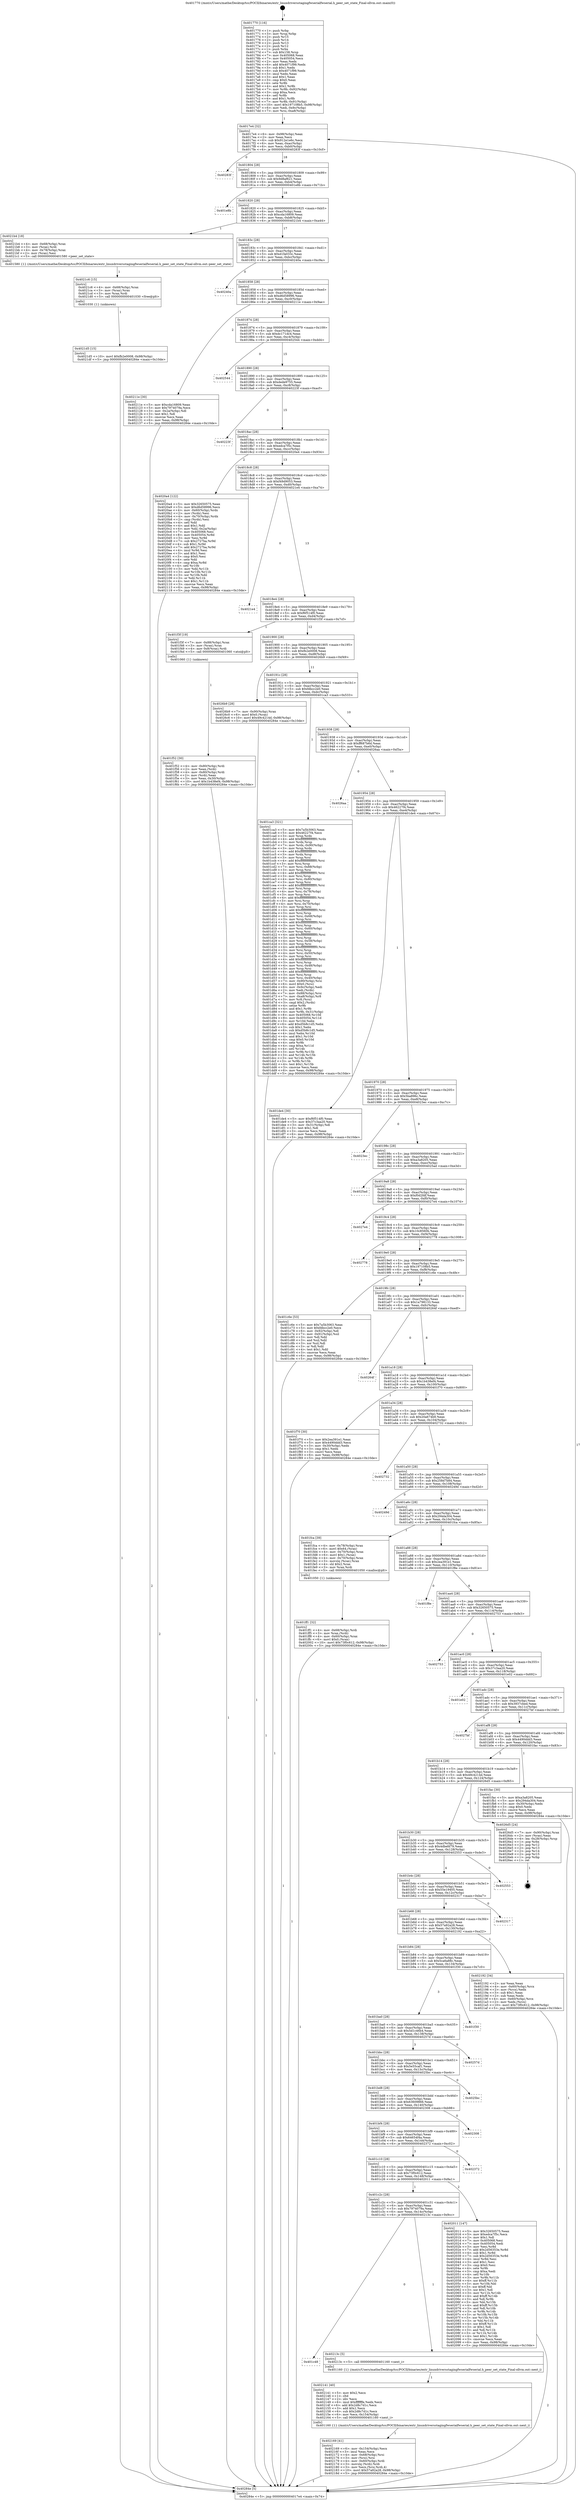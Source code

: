 digraph "0x401770" {
  label = "0x401770 (/mnt/c/Users/mathe/Desktop/tcc/POCII/binaries/extr_linuxdriversstagingfwserialfwserial.h_peer_set_state_Final-ollvm.out::main(0))"
  labelloc = "t"
  node[shape=record]

  Entry [label="",width=0.3,height=0.3,shape=circle,fillcolor=black,style=filled]
  "0x4017e4" [label="{
     0x4017e4 [32]\l
     | [instrs]\l
     &nbsp;&nbsp;0x4017e4 \<+6\>: mov -0x98(%rbp),%eax\l
     &nbsp;&nbsp;0x4017ea \<+2\>: mov %eax,%ecx\l
     &nbsp;&nbsp;0x4017ec \<+6\>: sub $0x912e1e6c,%ecx\l
     &nbsp;&nbsp;0x4017f2 \<+6\>: mov %eax,-0xac(%rbp)\l
     &nbsp;&nbsp;0x4017f8 \<+6\>: mov %ecx,-0xb0(%rbp)\l
     &nbsp;&nbsp;0x4017fe \<+6\>: je 000000000040283f \<main+0x10cf\>\l
  }"]
  "0x40283f" [label="{
     0x40283f\l
  }", style=dashed]
  "0x401804" [label="{
     0x401804 [28]\l
     | [instrs]\l
     &nbsp;&nbsp;0x401804 \<+5\>: jmp 0000000000401809 \<main+0x99\>\l
     &nbsp;&nbsp;0x401809 \<+6\>: mov -0xac(%rbp),%eax\l
     &nbsp;&nbsp;0x40180f \<+5\>: sub $0x9d8af621,%eax\l
     &nbsp;&nbsp;0x401814 \<+6\>: mov %eax,-0xb4(%rbp)\l
     &nbsp;&nbsp;0x40181a \<+6\>: je 0000000000401e8b \<main+0x71b\>\l
  }"]
  Exit [label="",width=0.3,height=0.3,shape=circle,fillcolor=black,style=filled,peripheries=2]
  "0x401e8b" [label="{
     0x401e8b\l
  }", style=dashed]
  "0x401820" [label="{
     0x401820 [28]\l
     | [instrs]\l
     &nbsp;&nbsp;0x401820 \<+5\>: jmp 0000000000401825 \<main+0xb5\>\l
     &nbsp;&nbsp;0x401825 \<+6\>: mov -0xac(%rbp),%eax\l
     &nbsp;&nbsp;0x40182b \<+5\>: sub $0xcda16809,%eax\l
     &nbsp;&nbsp;0x401830 \<+6\>: mov %eax,-0xb8(%rbp)\l
     &nbsp;&nbsp;0x401836 \<+6\>: je 00000000004021b4 \<main+0xa44\>\l
  }"]
  "0x4021d5" [label="{
     0x4021d5 [15]\l
     | [instrs]\l
     &nbsp;&nbsp;0x4021d5 \<+10\>: movl $0xfb2e0008,-0x98(%rbp)\l
     &nbsp;&nbsp;0x4021df \<+5\>: jmp 000000000040284e \<main+0x10de\>\l
  }"]
  "0x4021b4" [label="{
     0x4021b4 [18]\l
     | [instrs]\l
     &nbsp;&nbsp;0x4021b4 \<+4\>: mov -0x68(%rbp),%rax\l
     &nbsp;&nbsp;0x4021b8 \<+3\>: mov (%rax),%rdi\l
     &nbsp;&nbsp;0x4021bb \<+4\>: mov -0x78(%rbp),%rax\l
     &nbsp;&nbsp;0x4021bf \<+2\>: mov (%rax),%esi\l
     &nbsp;&nbsp;0x4021c1 \<+5\>: call 0000000000401580 \<peer_set_state\>\l
     | [calls]\l
     &nbsp;&nbsp;0x401580 \{1\} (/mnt/c/Users/mathe/Desktop/tcc/POCII/binaries/extr_linuxdriversstagingfwserialfwserial.h_peer_set_state_Final-ollvm.out::peer_set_state)\l
  }"]
  "0x40183c" [label="{
     0x40183c [28]\l
     | [instrs]\l
     &nbsp;&nbsp;0x40183c \<+5\>: jmp 0000000000401841 \<main+0xd1\>\l
     &nbsp;&nbsp;0x401841 \<+6\>: mov -0xac(%rbp),%eax\l
     &nbsp;&nbsp;0x401847 \<+5\>: sub $0xd1fa033c,%eax\l
     &nbsp;&nbsp;0x40184c \<+6\>: mov %eax,-0xbc(%rbp)\l
     &nbsp;&nbsp;0x401852 \<+6\>: je 000000000040240a \<main+0xc9a\>\l
  }"]
  "0x4021c6" [label="{
     0x4021c6 [15]\l
     | [instrs]\l
     &nbsp;&nbsp;0x4021c6 \<+4\>: mov -0x68(%rbp),%rax\l
     &nbsp;&nbsp;0x4021ca \<+3\>: mov (%rax),%rax\l
     &nbsp;&nbsp;0x4021cd \<+3\>: mov %rax,%rdi\l
     &nbsp;&nbsp;0x4021d0 \<+5\>: call 0000000000401030 \<free@plt\>\l
     | [calls]\l
     &nbsp;&nbsp;0x401030 \{1\} (unknown)\l
  }"]
  "0x40240a" [label="{
     0x40240a\l
  }", style=dashed]
  "0x401858" [label="{
     0x401858 [28]\l
     | [instrs]\l
     &nbsp;&nbsp;0x401858 \<+5\>: jmp 000000000040185d \<main+0xed\>\l
     &nbsp;&nbsp;0x40185d \<+6\>: mov -0xac(%rbp),%eax\l
     &nbsp;&nbsp;0x401863 \<+5\>: sub $0xd6d58996,%eax\l
     &nbsp;&nbsp;0x401868 \<+6\>: mov %eax,-0xc0(%rbp)\l
     &nbsp;&nbsp;0x40186e \<+6\>: je 000000000040211e \<main+0x9ae\>\l
  }"]
  "0x402169" [label="{
     0x402169 [41]\l
     | [instrs]\l
     &nbsp;&nbsp;0x402169 \<+6\>: mov -0x154(%rbp),%ecx\l
     &nbsp;&nbsp;0x40216f \<+3\>: imul %eax,%ecx\l
     &nbsp;&nbsp;0x402172 \<+4\>: mov -0x68(%rbp),%rsi\l
     &nbsp;&nbsp;0x402176 \<+3\>: mov (%rsi),%rsi\l
     &nbsp;&nbsp;0x402179 \<+4\>: mov -0x60(%rbp),%rdi\l
     &nbsp;&nbsp;0x40217d \<+3\>: movslq (%rdi),%rdi\l
     &nbsp;&nbsp;0x402180 \<+3\>: mov %ecx,(%rsi,%rdi,4)\l
     &nbsp;&nbsp;0x402183 \<+10\>: movl $0x57a92a28,-0x98(%rbp)\l
     &nbsp;&nbsp;0x40218d \<+5\>: jmp 000000000040284e \<main+0x10de\>\l
  }"]
  "0x40211e" [label="{
     0x40211e [30]\l
     | [instrs]\l
     &nbsp;&nbsp;0x40211e \<+5\>: mov $0xcda16809,%eax\l
     &nbsp;&nbsp;0x402123 \<+5\>: mov $0x7974079a,%ecx\l
     &nbsp;&nbsp;0x402128 \<+3\>: mov -0x2a(%rbp),%dl\l
     &nbsp;&nbsp;0x40212b \<+3\>: test $0x1,%dl\l
     &nbsp;&nbsp;0x40212e \<+3\>: cmovne %ecx,%eax\l
     &nbsp;&nbsp;0x402131 \<+6\>: mov %eax,-0x98(%rbp)\l
     &nbsp;&nbsp;0x402137 \<+5\>: jmp 000000000040284e \<main+0x10de\>\l
  }"]
  "0x401874" [label="{
     0x401874 [28]\l
     | [instrs]\l
     &nbsp;&nbsp;0x401874 \<+5\>: jmp 0000000000401879 \<main+0x109\>\l
     &nbsp;&nbsp;0x401879 \<+6\>: mov -0xac(%rbp),%eax\l
     &nbsp;&nbsp;0x40187f \<+5\>: sub $0xdc171dc4,%eax\l
     &nbsp;&nbsp;0x401884 \<+6\>: mov %eax,-0xc4(%rbp)\l
     &nbsp;&nbsp;0x40188a \<+6\>: je 0000000000402544 \<main+0xdd4\>\l
  }"]
  "0x402141" [label="{
     0x402141 [40]\l
     | [instrs]\l
     &nbsp;&nbsp;0x402141 \<+5\>: mov $0x2,%ecx\l
     &nbsp;&nbsp;0x402146 \<+1\>: cltd\l
     &nbsp;&nbsp;0x402147 \<+2\>: idiv %ecx\l
     &nbsp;&nbsp;0x402149 \<+6\>: imul $0xfffffffe,%edx,%ecx\l
     &nbsp;&nbsp;0x40214f \<+6\>: add $0x2d8c7d1c,%ecx\l
     &nbsp;&nbsp;0x402155 \<+3\>: add $0x1,%ecx\l
     &nbsp;&nbsp;0x402158 \<+6\>: sub $0x2d8c7d1c,%ecx\l
     &nbsp;&nbsp;0x40215e \<+6\>: mov %ecx,-0x154(%rbp)\l
     &nbsp;&nbsp;0x402164 \<+5\>: call 0000000000401160 \<next_i\>\l
     | [calls]\l
     &nbsp;&nbsp;0x401160 \{1\} (/mnt/c/Users/mathe/Desktop/tcc/POCII/binaries/extr_linuxdriversstagingfwserialfwserial.h_peer_set_state_Final-ollvm.out::next_i)\l
  }"]
  "0x402544" [label="{
     0x402544\l
  }", style=dashed]
  "0x401890" [label="{
     0x401890 [28]\l
     | [instrs]\l
     &nbsp;&nbsp;0x401890 \<+5\>: jmp 0000000000401895 \<main+0x125\>\l
     &nbsp;&nbsp;0x401895 \<+6\>: mov -0xac(%rbp),%eax\l
     &nbsp;&nbsp;0x40189b \<+5\>: sub $0xdede9755,%eax\l
     &nbsp;&nbsp;0x4018a0 \<+6\>: mov %eax,-0xc8(%rbp)\l
     &nbsp;&nbsp;0x4018a6 \<+6\>: je 000000000040223f \<main+0xacf\>\l
  }"]
  "0x401c48" [label="{
     0x401c48\l
  }", style=dashed]
  "0x40223f" [label="{
     0x40223f\l
  }", style=dashed]
  "0x4018ac" [label="{
     0x4018ac [28]\l
     | [instrs]\l
     &nbsp;&nbsp;0x4018ac \<+5\>: jmp 00000000004018b1 \<main+0x141\>\l
     &nbsp;&nbsp;0x4018b1 \<+6\>: mov -0xac(%rbp),%eax\l
     &nbsp;&nbsp;0x4018b7 \<+5\>: sub $0xedca7f5c,%eax\l
     &nbsp;&nbsp;0x4018bc \<+6\>: mov %eax,-0xcc(%rbp)\l
     &nbsp;&nbsp;0x4018c2 \<+6\>: je 00000000004020a4 \<main+0x934\>\l
  }"]
  "0x40213c" [label="{
     0x40213c [5]\l
     | [instrs]\l
     &nbsp;&nbsp;0x40213c \<+5\>: call 0000000000401160 \<next_i\>\l
     | [calls]\l
     &nbsp;&nbsp;0x401160 \{1\} (/mnt/c/Users/mathe/Desktop/tcc/POCII/binaries/extr_linuxdriversstagingfwserialfwserial.h_peer_set_state_Final-ollvm.out::next_i)\l
  }"]
  "0x4020a4" [label="{
     0x4020a4 [122]\l
     | [instrs]\l
     &nbsp;&nbsp;0x4020a4 \<+5\>: mov $0x32650575,%eax\l
     &nbsp;&nbsp;0x4020a9 \<+5\>: mov $0xd6d58996,%ecx\l
     &nbsp;&nbsp;0x4020ae \<+4\>: mov -0x60(%rbp),%rdx\l
     &nbsp;&nbsp;0x4020b2 \<+2\>: mov (%rdx),%esi\l
     &nbsp;&nbsp;0x4020b4 \<+4\>: mov -0x70(%rbp),%rdx\l
     &nbsp;&nbsp;0x4020b8 \<+2\>: cmp (%rdx),%esi\l
     &nbsp;&nbsp;0x4020ba \<+4\>: setl %dil\l
     &nbsp;&nbsp;0x4020be \<+4\>: and $0x1,%dil\l
     &nbsp;&nbsp;0x4020c2 \<+4\>: mov %dil,-0x2a(%rbp)\l
     &nbsp;&nbsp;0x4020c6 \<+7\>: mov 0x405068,%esi\l
     &nbsp;&nbsp;0x4020cd \<+8\>: mov 0x405054,%r8d\l
     &nbsp;&nbsp;0x4020d5 \<+3\>: mov %esi,%r9d\l
     &nbsp;&nbsp;0x4020d8 \<+7\>: sub $0x2727ba,%r9d\l
     &nbsp;&nbsp;0x4020df \<+4\>: sub $0x1,%r9d\l
     &nbsp;&nbsp;0x4020e3 \<+7\>: add $0x2727ba,%r9d\l
     &nbsp;&nbsp;0x4020ea \<+4\>: imul %r9d,%esi\l
     &nbsp;&nbsp;0x4020ee \<+3\>: and $0x1,%esi\l
     &nbsp;&nbsp;0x4020f1 \<+3\>: cmp $0x0,%esi\l
     &nbsp;&nbsp;0x4020f4 \<+4\>: sete %dil\l
     &nbsp;&nbsp;0x4020f8 \<+4\>: cmp $0xa,%r8d\l
     &nbsp;&nbsp;0x4020fc \<+4\>: setl %r10b\l
     &nbsp;&nbsp;0x402100 \<+3\>: mov %dil,%r11b\l
     &nbsp;&nbsp;0x402103 \<+3\>: and %r10b,%r11b\l
     &nbsp;&nbsp;0x402106 \<+3\>: xor %r10b,%dil\l
     &nbsp;&nbsp;0x402109 \<+3\>: or %dil,%r11b\l
     &nbsp;&nbsp;0x40210c \<+4\>: test $0x1,%r11b\l
     &nbsp;&nbsp;0x402110 \<+3\>: cmovne %ecx,%eax\l
     &nbsp;&nbsp;0x402113 \<+6\>: mov %eax,-0x98(%rbp)\l
     &nbsp;&nbsp;0x402119 \<+5\>: jmp 000000000040284e \<main+0x10de\>\l
  }"]
  "0x4018c8" [label="{
     0x4018c8 [28]\l
     | [instrs]\l
     &nbsp;&nbsp;0x4018c8 \<+5\>: jmp 00000000004018cd \<main+0x15d\>\l
     &nbsp;&nbsp;0x4018cd \<+6\>: mov -0xac(%rbp),%eax\l
     &nbsp;&nbsp;0x4018d3 \<+5\>: sub $0xf49d9053,%eax\l
     &nbsp;&nbsp;0x4018d8 \<+6\>: mov %eax,-0xd0(%rbp)\l
     &nbsp;&nbsp;0x4018de \<+6\>: je 00000000004021e4 \<main+0xa74\>\l
  }"]
  "0x401c2c" [label="{
     0x401c2c [28]\l
     | [instrs]\l
     &nbsp;&nbsp;0x401c2c \<+5\>: jmp 0000000000401c31 \<main+0x4c1\>\l
     &nbsp;&nbsp;0x401c31 \<+6\>: mov -0xac(%rbp),%eax\l
     &nbsp;&nbsp;0x401c37 \<+5\>: sub $0x7974079a,%eax\l
     &nbsp;&nbsp;0x401c3c \<+6\>: mov %eax,-0x14c(%rbp)\l
     &nbsp;&nbsp;0x401c42 \<+6\>: je 000000000040213c \<main+0x9cc\>\l
  }"]
  "0x4021e4" [label="{
     0x4021e4\l
  }", style=dashed]
  "0x4018e4" [label="{
     0x4018e4 [28]\l
     | [instrs]\l
     &nbsp;&nbsp;0x4018e4 \<+5\>: jmp 00000000004018e9 \<main+0x179\>\l
     &nbsp;&nbsp;0x4018e9 \<+6\>: mov -0xac(%rbp),%eax\l
     &nbsp;&nbsp;0x4018ef \<+5\>: sub $0xf6f514f0,%eax\l
     &nbsp;&nbsp;0x4018f4 \<+6\>: mov %eax,-0xd4(%rbp)\l
     &nbsp;&nbsp;0x4018fa \<+6\>: je 0000000000401f3f \<main+0x7cf\>\l
  }"]
  "0x402011" [label="{
     0x402011 [147]\l
     | [instrs]\l
     &nbsp;&nbsp;0x402011 \<+5\>: mov $0x32650575,%eax\l
     &nbsp;&nbsp;0x402016 \<+5\>: mov $0xedca7f5c,%ecx\l
     &nbsp;&nbsp;0x40201b \<+2\>: mov $0x1,%dl\l
     &nbsp;&nbsp;0x40201d \<+7\>: mov 0x405068,%esi\l
     &nbsp;&nbsp;0x402024 \<+7\>: mov 0x405054,%edi\l
     &nbsp;&nbsp;0x40202b \<+3\>: mov %esi,%r8d\l
     &nbsp;&nbsp;0x40202e \<+7\>: add $0x2d56353e,%r8d\l
     &nbsp;&nbsp;0x402035 \<+4\>: sub $0x1,%r8d\l
     &nbsp;&nbsp;0x402039 \<+7\>: sub $0x2d56353e,%r8d\l
     &nbsp;&nbsp;0x402040 \<+4\>: imul %r8d,%esi\l
     &nbsp;&nbsp;0x402044 \<+3\>: and $0x1,%esi\l
     &nbsp;&nbsp;0x402047 \<+3\>: cmp $0x0,%esi\l
     &nbsp;&nbsp;0x40204a \<+4\>: sete %r9b\l
     &nbsp;&nbsp;0x40204e \<+3\>: cmp $0xa,%edi\l
     &nbsp;&nbsp;0x402051 \<+4\>: setl %r10b\l
     &nbsp;&nbsp;0x402055 \<+3\>: mov %r9b,%r11b\l
     &nbsp;&nbsp;0x402058 \<+4\>: xor $0xff,%r11b\l
     &nbsp;&nbsp;0x40205c \<+3\>: mov %r10b,%bl\l
     &nbsp;&nbsp;0x40205f \<+3\>: xor $0xff,%bl\l
     &nbsp;&nbsp;0x402062 \<+3\>: xor $0x1,%dl\l
     &nbsp;&nbsp;0x402065 \<+3\>: mov %r11b,%r14b\l
     &nbsp;&nbsp;0x402068 \<+4\>: and $0xff,%r14b\l
     &nbsp;&nbsp;0x40206c \<+3\>: and %dl,%r9b\l
     &nbsp;&nbsp;0x40206f \<+3\>: mov %bl,%r15b\l
     &nbsp;&nbsp;0x402072 \<+4\>: and $0xff,%r15b\l
     &nbsp;&nbsp;0x402076 \<+3\>: and %dl,%r10b\l
     &nbsp;&nbsp;0x402079 \<+3\>: or %r9b,%r14b\l
     &nbsp;&nbsp;0x40207c \<+3\>: or %r10b,%r15b\l
     &nbsp;&nbsp;0x40207f \<+3\>: xor %r15b,%r14b\l
     &nbsp;&nbsp;0x402082 \<+3\>: or %bl,%r11b\l
     &nbsp;&nbsp;0x402085 \<+4\>: xor $0xff,%r11b\l
     &nbsp;&nbsp;0x402089 \<+3\>: or $0x1,%dl\l
     &nbsp;&nbsp;0x40208c \<+3\>: and %dl,%r11b\l
     &nbsp;&nbsp;0x40208f \<+3\>: or %r11b,%r14b\l
     &nbsp;&nbsp;0x402092 \<+4\>: test $0x1,%r14b\l
     &nbsp;&nbsp;0x402096 \<+3\>: cmovne %ecx,%eax\l
     &nbsp;&nbsp;0x402099 \<+6\>: mov %eax,-0x98(%rbp)\l
     &nbsp;&nbsp;0x40209f \<+5\>: jmp 000000000040284e \<main+0x10de\>\l
  }"]
  "0x401f3f" [label="{
     0x401f3f [19]\l
     | [instrs]\l
     &nbsp;&nbsp;0x401f3f \<+7\>: mov -0x88(%rbp),%rax\l
     &nbsp;&nbsp;0x401f46 \<+3\>: mov (%rax),%rax\l
     &nbsp;&nbsp;0x401f49 \<+4\>: mov 0x8(%rax),%rdi\l
     &nbsp;&nbsp;0x401f4d \<+5\>: call 0000000000401060 \<atoi@plt\>\l
     | [calls]\l
     &nbsp;&nbsp;0x401060 \{1\} (unknown)\l
  }"]
  "0x401900" [label="{
     0x401900 [28]\l
     | [instrs]\l
     &nbsp;&nbsp;0x401900 \<+5\>: jmp 0000000000401905 \<main+0x195\>\l
     &nbsp;&nbsp;0x401905 \<+6\>: mov -0xac(%rbp),%eax\l
     &nbsp;&nbsp;0x40190b \<+5\>: sub $0xfb2e0008,%eax\l
     &nbsp;&nbsp;0x401910 \<+6\>: mov %eax,-0xd8(%rbp)\l
     &nbsp;&nbsp;0x401916 \<+6\>: je 00000000004026b9 \<main+0xf49\>\l
  }"]
  "0x401c10" [label="{
     0x401c10 [28]\l
     | [instrs]\l
     &nbsp;&nbsp;0x401c10 \<+5\>: jmp 0000000000401c15 \<main+0x4a5\>\l
     &nbsp;&nbsp;0x401c15 \<+6\>: mov -0xac(%rbp),%eax\l
     &nbsp;&nbsp;0x401c1b \<+5\>: sub $0x73f0c612,%eax\l
     &nbsp;&nbsp;0x401c20 \<+6\>: mov %eax,-0x148(%rbp)\l
     &nbsp;&nbsp;0x401c26 \<+6\>: je 0000000000402011 \<main+0x8a1\>\l
  }"]
  "0x4026b9" [label="{
     0x4026b9 [28]\l
     | [instrs]\l
     &nbsp;&nbsp;0x4026b9 \<+7\>: mov -0x90(%rbp),%rax\l
     &nbsp;&nbsp;0x4026c0 \<+6\>: movl $0x0,(%rax)\l
     &nbsp;&nbsp;0x4026c6 \<+10\>: movl $0x49c4214d,-0x98(%rbp)\l
     &nbsp;&nbsp;0x4026d0 \<+5\>: jmp 000000000040284e \<main+0x10de\>\l
  }"]
  "0x40191c" [label="{
     0x40191c [28]\l
     | [instrs]\l
     &nbsp;&nbsp;0x40191c \<+5\>: jmp 0000000000401921 \<main+0x1b1\>\l
     &nbsp;&nbsp;0x401921 \<+6\>: mov -0xac(%rbp),%eax\l
     &nbsp;&nbsp;0x401927 \<+5\>: sub $0xfdbcc2e0,%eax\l
     &nbsp;&nbsp;0x40192c \<+6\>: mov %eax,-0xdc(%rbp)\l
     &nbsp;&nbsp;0x401932 \<+6\>: je 0000000000401ca3 \<main+0x533\>\l
  }"]
  "0x402372" [label="{
     0x402372\l
  }", style=dashed]
  "0x401ca3" [label="{
     0x401ca3 [321]\l
     | [instrs]\l
     &nbsp;&nbsp;0x401ca3 \<+5\>: mov $0x7a5b3063,%eax\l
     &nbsp;&nbsp;0x401ca8 \<+5\>: mov $0x46227f4,%ecx\l
     &nbsp;&nbsp;0x401cad \<+3\>: mov %rsp,%rdx\l
     &nbsp;&nbsp;0x401cb0 \<+4\>: add $0xfffffffffffffff0,%rdx\l
     &nbsp;&nbsp;0x401cb4 \<+3\>: mov %rdx,%rsp\l
     &nbsp;&nbsp;0x401cb7 \<+7\>: mov %rdx,-0x90(%rbp)\l
     &nbsp;&nbsp;0x401cbe \<+3\>: mov %rsp,%rdx\l
     &nbsp;&nbsp;0x401cc1 \<+4\>: add $0xfffffffffffffff0,%rdx\l
     &nbsp;&nbsp;0x401cc5 \<+3\>: mov %rdx,%rsp\l
     &nbsp;&nbsp;0x401cc8 \<+3\>: mov %rsp,%rsi\l
     &nbsp;&nbsp;0x401ccb \<+4\>: add $0xfffffffffffffff0,%rsi\l
     &nbsp;&nbsp;0x401ccf \<+3\>: mov %rsi,%rsp\l
     &nbsp;&nbsp;0x401cd2 \<+7\>: mov %rsi,-0x88(%rbp)\l
     &nbsp;&nbsp;0x401cd9 \<+3\>: mov %rsp,%rsi\l
     &nbsp;&nbsp;0x401cdc \<+4\>: add $0xfffffffffffffff0,%rsi\l
     &nbsp;&nbsp;0x401ce0 \<+3\>: mov %rsi,%rsp\l
     &nbsp;&nbsp;0x401ce3 \<+4\>: mov %rsi,-0x80(%rbp)\l
     &nbsp;&nbsp;0x401ce7 \<+3\>: mov %rsp,%rsi\l
     &nbsp;&nbsp;0x401cea \<+4\>: add $0xfffffffffffffff0,%rsi\l
     &nbsp;&nbsp;0x401cee \<+3\>: mov %rsi,%rsp\l
     &nbsp;&nbsp;0x401cf1 \<+4\>: mov %rsi,-0x78(%rbp)\l
     &nbsp;&nbsp;0x401cf5 \<+3\>: mov %rsp,%rsi\l
     &nbsp;&nbsp;0x401cf8 \<+4\>: add $0xfffffffffffffff0,%rsi\l
     &nbsp;&nbsp;0x401cfc \<+3\>: mov %rsi,%rsp\l
     &nbsp;&nbsp;0x401cff \<+4\>: mov %rsi,-0x70(%rbp)\l
     &nbsp;&nbsp;0x401d03 \<+3\>: mov %rsp,%rsi\l
     &nbsp;&nbsp;0x401d06 \<+4\>: add $0xfffffffffffffff0,%rsi\l
     &nbsp;&nbsp;0x401d0a \<+3\>: mov %rsi,%rsp\l
     &nbsp;&nbsp;0x401d0d \<+4\>: mov %rsi,-0x68(%rbp)\l
     &nbsp;&nbsp;0x401d11 \<+3\>: mov %rsp,%rsi\l
     &nbsp;&nbsp;0x401d14 \<+4\>: add $0xfffffffffffffff0,%rsi\l
     &nbsp;&nbsp;0x401d18 \<+3\>: mov %rsi,%rsp\l
     &nbsp;&nbsp;0x401d1b \<+4\>: mov %rsi,-0x60(%rbp)\l
     &nbsp;&nbsp;0x401d1f \<+3\>: mov %rsp,%rsi\l
     &nbsp;&nbsp;0x401d22 \<+4\>: add $0xfffffffffffffff0,%rsi\l
     &nbsp;&nbsp;0x401d26 \<+3\>: mov %rsi,%rsp\l
     &nbsp;&nbsp;0x401d29 \<+4\>: mov %rsi,-0x58(%rbp)\l
     &nbsp;&nbsp;0x401d2d \<+3\>: mov %rsp,%rsi\l
     &nbsp;&nbsp;0x401d30 \<+4\>: add $0xfffffffffffffff0,%rsi\l
     &nbsp;&nbsp;0x401d34 \<+3\>: mov %rsi,%rsp\l
     &nbsp;&nbsp;0x401d37 \<+4\>: mov %rsi,-0x50(%rbp)\l
     &nbsp;&nbsp;0x401d3b \<+3\>: mov %rsp,%rsi\l
     &nbsp;&nbsp;0x401d3e \<+4\>: add $0xfffffffffffffff0,%rsi\l
     &nbsp;&nbsp;0x401d42 \<+3\>: mov %rsi,%rsp\l
     &nbsp;&nbsp;0x401d45 \<+4\>: mov %rsi,-0x48(%rbp)\l
     &nbsp;&nbsp;0x401d49 \<+3\>: mov %rsp,%rsi\l
     &nbsp;&nbsp;0x401d4c \<+4\>: add $0xfffffffffffffff0,%rsi\l
     &nbsp;&nbsp;0x401d50 \<+3\>: mov %rsi,%rsp\l
     &nbsp;&nbsp;0x401d53 \<+4\>: mov %rsi,-0x40(%rbp)\l
     &nbsp;&nbsp;0x401d57 \<+7\>: mov -0x90(%rbp),%rsi\l
     &nbsp;&nbsp;0x401d5e \<+6\>: movl $0x0,(%rsi)\l
     &nbsp;&nbsp;0x401d64 \<+6\>: mov -0x9c(%rbp),%edi\l
     &nbsp;&nbsp;0x401d6a \<+2\>: mov %edi,(%rdx)\l
     &nbsp;&nbsp;0x401d6c \<+7\>: mov -0x88(%rbp),%rsi\l
     &nbsp;&nbsp;0x401d73 \<+7\>: mov -0xa8(%rbp),%r8\l
     &nbsp;&nbsp;0x401d7a \<+3\>: mov %r8,(%rsi)\l
     &nbsp;&nbsp;0x401d7d \<+3\>: cmpl $0x2,(%rdx)\l
     &nbsp;&nbsp;0x401d80 \<+4\>: setne %r9b\l
     &nbsp;&nbsp;0x401d84 \<+4\>: and $0x1,%r9b\l
     &nbsp;&nbsp;0x401d88 \<+4\>: mov %r9b,-0x31(%rbp)\l
     &nbsp;&nbsp;0x401d8c \<+8\>: mov 0x405068,%r10d\l
     &nbsp;&nbsp;0x401d94 \<+8\>: mov 0x405054,%r11d\l
     &nbsp;&nbsp;0x401d9c \<+3\>: mov %r10d,%ebx\l
     &nbsp;&nbsp;0x401d9f \<+6\>: add $0xd5b8c1d5,%ebx\l
     &nbsp;&nbsp;0x401da5 \<+3\>: sub $0x1,%ebx\l
     &nbsp;&nbsp;0x401da8 \<+6\>: sub $0xd5b8c1d5,%ebx\l
     &nbsp;&nbsp;0x401dae \<+4\>: imul %ebx,%r10d\l
     &nbsp;&nbsp;0x401db2 \<+4\>: and $0x1,%r10d\l
     &nbsp;&nbsp;0x401db6 \<+4\>: cmp $0x0,%r10d\l
     &nbsp;&nbsp;0x401dba \<+4\>: sete %r9b\l
     &nbsp;&nbsp;0x401dbe \<+4\>: cmp $0xa,%r11d\l
     &nbsp;&nbsp;0x401dc2 \<+4\>: setl %r14b\l
     &nbsp;&nbsp;0x401dc6 \<+3\>: mov %r9b,%r15b\l
     &nbsp;&nbsp;0x401dc9 \<+3\>: and %r14b,%r15b\l
     &nbsp;&nbsp;0x401dcc \<+3\>: xor %r14b,%r9b\l
     &nbsp;&nbsp;0x401dcf \<+3\>: or %r9b,%r15b\l
     &nbsp;&nbsp;0x401dd2 \<+4\>: test $0x1,%r15b\l
     &nbsp;&nbsp;0x401dd6 \<+3\>: cmovne %ecx,%eax\l
     &nbsp;&nbsp;0x401dd9 \<+6\>: mov %eax,-0x98(%rbp)\l
     &nbsp;&nbsp;0x401ddf \<+5\>: jmp 000000000040284e \<main+0x10de\>\l
  }"]
  "0x401938" [label="{
     0x401938 [28]\l
     | [instrs]\l
     &nbsp;&nbsp;0x401938 \<+5\>: jmp 000000000040193d \<main+0x1cd\>\l
     &nbsp;&nbsp;0x40193d \<+6\>: mov -0xac(%rbp),%eax\l
     &nbsp;&nbsp;0x401943 \<+5\>: sub $0xff687b6d,%eax\l
     &nbsp;&nbsp;0x401948 \<+6\>: mov %eax,-0xe0(%rbp)\l
     &nbsp;&nbsp;0x40194e \<+6\>: je 00000000004026aa \<main+0xf3a\>\l
  }"]
  "0x401bf4" [label="{
     0x401bf4 [28]\l
     | [instrs]\l
     &nbsp;&nbsp;0x401bf4 \<+5\>: jmp 0000000000401bf9 \<main+0x489\>\l
     &nbsp;&nbsp;0x401bf9 \<+6\>: mov -0xac(%rbp),%eax\l
     &nbsp;&nbsp;0x401bff \<+5\>: sub $0x64654f4a,%eax\l
     &nbsp;&nbsp;0x401c04 \<+6\>: mov %eax,-0x144(%rbp)\l
     &nbsp;&nbsp;0x401c0a \<+6\>: je 0000000000402372 \<main+0xc02\>\l
  }"]
  "0x4026aa" [label="{
     0x4026aa\l
  }", style=dashed]
  "0x401954" [label="{
     0x401954 [28]\l
     | [instrs]\l
     &nbsp;&nbsp;0x401954 \<+5\>: jmp 0000000000401959 \<main+0x1e9\>\l
     &nbsp;&nbsp;0x401959 \<+6\>: mov -0xac(%rbp),%eax\l
     &nbsp;&nbsp;0x40195f \<+5\>: sub $0x46227f4,%eax\l
     &nbsp;&nbsp;0x401964 \<+6\>: mov %eax,-0xe4(%rbp)\l
     &nbsp;&nbsp;0x40196a \<+6\>: je 0000000000401de4 \<main+0x674\>\l
  }"]
  "0x402308" [label="{
     0x402308\l
  }", style=dashed]
  "0x401de4" [label="{
     0x401de4 [30]\l
     | [instrs]\l
     &nbsp;&nbsp;0x401de4 \<+5\>: mov $0xf6f514f0,%eax\l
     &nbsp;&nbsp;0x401de9 \<+5\>: mov $0x37c3aa20,%ecx\l
     &nbsp;&nbsp;0x401dee \<+3\>: mov -0x31(%rbp),%dl\l
     &nbsp;&nbsp;0x401df1 \<+3\>: test $0x1,%dl\l
     &nbsp;&nbsp;0x401df4 \<+3\>: cmovne %ecx,%eax\l
     &nbsp;&nbsp;0x401df7 \<+6\>: mov %eax,-0x98(%rbp)\l
     &nbsp;&nbsp;0x401dfd \<+5\>: jmp 000000000040284e \<main+0x10de\>\l
  }"]
  "0x401970" [label="{
     0x401970 [28]\l
     | [instrs]\l
     &nbsp;&nbsp;0x401970 \<+5\>: jmp 0000000000401975 \<main+0x205\>\l
     &nbsp;&nbsp;0x401975 \<+6\>: mov -0xac(%rbp),%eax\l
     &nbsp;&nbsp;0x40197b \<+5\>: sub $0x5ba896c,%eax\l
     &nbsp;&nbsp;0x401980 \<+6\>: mov %eax,-0xe8(%rbp)\l
     &nbsp;&nbsp;0x401986 \<+6\>: je 00000000004023ec \<main+0xc7c\>\l
  }"]
  "0x401bd8" [label="{
     0x401bd8 [28]\l
     | [instrs]\l
     &nbsp;&nbsp;0x401bd8 \<+5\>: jmp 0000000000401bdd \<main+0x46d\>\l
     &nbsp;&nbsp;0x401bdd \<+6\>: mov -0xac(%rbp),%eax\l
     &nbsp;&nbsp;0x401be3 \<+5\>: sub $0x63609866,%eax\l
     &nbsp;&nbsp;0x401be8 \<+6\>: mov %eax,-0x140(%rbp)\l
     &nbsp;&nbsp;0x401bee \<+6\>: je 0000000000402308 \<main+0xb98\>\l
  }"]
  "0x4023ec" [label="{
     0x4023ec\l
  }", style=dashed]
  "0x40198c" [label="{
     0x40198c [28]\l
     | [instrs]\l
     &nbsp;&nbsp;0x40198c \<+5\>: jmp 0000000000401991 \<main+0x221\>\l
     &nbsp;&nbsp;0x401991 \<+6\>: mov -0xac(%rbp),%eax\l
     &nbsp;&nbsp;0x401997 \<+5\>: sub $0xa3a8205,%eax\l
     &nbsp;&nbsp;0x40199c \<+6\>: mov %eax,-0xec(%rbp)\l
     &nbsp;&nbsp;0x4019a2 \<+6\>: je 00000000004025ad \<main+0xe3d\>\l
  }"]
  "0x4025bc" [label="{
     0x4025bc\l
  }", style=dashed]
  "0x4025ad" [label="{
     0x4025ad\l
  }", style=dashed]
  "0x4019a8" [label="{
     0x4019a8 [28]\l
     | [instrs]\l
     &nbsp;&nbsp;0x4019a8 \<+5\>: jmp 00000000004019ad \<main+0x23d\>\l
     &nbsp;&nbsp;0x4019ad \<+6\>: mov -0xac(%rbp),%eax\l
     &nbsp;&nbsp;0x4019b3 \<+5\>: sub $0xf0d2fdf,%eax\l
     &nbsp;&nbsp;0x4019b8 \<+6\>: mov %eax,-0xf0(%rbp)\l
     &nbsp;&nbsp;0x4019be \<+6\>: je 00000000004027e4 \<main+0x1074\>\l
  }"]
  "0x401bbc" [label="{
     0x401bbc [28]\l
     | [instrs]\l
     &nbsp;&nbsp;0x401bbc \<+5\>: jmp 0000000000401bc1 \<main+0x451\>\l
     &nbsp;&nbsp;0x401bc1 \<+6\>: mov -0xac(%rbp),%eax\l
     &nbsp;&nbsp;0x401bc7 \<+5\>: sub $0x5e55caf1,%eax\l
     &nbsp;&nbsp;0x401bcc \<+6\>: mov %eax,-0x13c(%rbp)\l
     &nbsp;&nbsp;0x401bd2 \<+6\>: je 00000000004025bc \<main+0xe4c\>\l
  }"]
  "0x4027e4" [label="{
     0x4027e4\l
  }", style=dashed]
  "0x4019c4" [label="{
     0x4019c4 [28]\l
     | [instrs]\l
     &nbsp;&nbsp;0x4019c4 \<+5\>: jmp 00000000004019c9 \<main+0x259\>\l
     &nbsp;&nbsp;0x4019c9 \<+6\>: mov -0xac(%rbp),%eax\l
     &nbsp;&nbsp;0x4019cf \<+5\>: sub $0x10c8560b,%eax\l
     &nbsp;&nbsp;0x4019d4 \<+6\>: mov %eax,-0xf4(%rbp)\l
     &nbsp;&nbsp;0x4019da \<+6\>: je 0000000000402778 \<main+0x1008\>\l
  }"]
  "0x40257d" [label="{
     0x40257d\l
  }", style=dashed]
  "0x402778" [label="{
     0x402778\l
  }", style=dashed]
  "0x4019e0" [label="{
     0x4019e0 [28]\l
     | [instrs]\l
     &nbsp;&nbsp;0x4019e0 \<+5\>: jmp 00000000004019e5 \<main+0x275\>\l
     &nbsp;&nbsp;0x4019e5 \<+6\>: mov -0xac(%rbp),%eax\l
     &nbsp;&nbsp;0x4019eb \<+5\>: sub $0x197108b5,%eax\l
     &nbsp;&nbsp;0x4019f0 \<+6\>: mov %eax,-0xf8(%rbp)\l
     &nbsp;&nbsp;0x4019f6 \<+6\>: je 0000000000401c6e \<main+0x4fe\>\l
  }"]
  "0x401ba0" [label="{
     0x401ba0 [28]\l
     | [instrs]\l
     &nbsp;&nbsp;0x401ba0 \<+5\>: jmp 0000000000401ba5 \<main+0x435\>\l
     &nbsp;&nbsp;0x401ba5 \<+6\>: mov -0xac(%rbp),%eax\l
     &nbsp;&nbsp;0x401bab \<+5\>: sub $0x5d1c46b4,%eax\l
     &nbsp;&nbsp;0x401bb0 \<+6\>: mov %eax,-0x138(%rbp)\l
     &nbsp;&nbsp;0x401bb6 \<+6\>: je 000000000040257d \<main+0xe0d\>\l
  }"]
  "0x401c6e" [label="{
     0x401c6e [53]\l
     | [instrs]\l
     &nbsp;&nbsp;0x401c6e \<+5\>: mov $0x7a5b3063,%eax\l
     &nbsp;&nbsp;0x401c73 \<+5\>: mov $0xfdbcc2e0,%ecx\l
     &nbsp;&nbsp;0x401c78 \<+6\>: mov -0x92(%rbp),%dl\l
     &nbsp;&nbsp;0x401c7e \<+7\>: mov -0x91(%rbp),%sil\l
     &nbsp;&nbsp;0x401c85 \<+3\>: mov %dl,%dil\l
     &nbsp;&nbsp;0x401c88 \<+3\>: and %sil,%dil\l
     &nbsp;&nbsp;0x401c8b \<+3\>: xor %sil,%dl\l
     &nbsp;&nbsp;0x401c8e \<+3\>: or %dl,%dil\l
     &nbsp;&nbsp;0x401c91 \<+4\>: test $0x1,%dil\l
     &nbsp;&nbsp;0x401c95 \<+3\>: cmovne %ecx,%eax\l
     &nbsp;&nbsp;0x401c98 \<+6\>: mov %eax,-0x98(%rbp)\l
     &nbsp;&nbsp;0x401c9e \<+5\>: jmp 000000000040284e \<main+0x10de\>\l
  }"]
  "0x4019fc" [label="{
     0x4019fc [28]\l
     | [instrs]\l
     &nbsp;&nbsp;0x4019fc \<+5\>: jmp 0000000000401a01 \<main+0x291\>\l
     &nbsp;&nbsp;0x401a01 \<+6\>: mov -0xac(%rbp),%eax\l
     &nbsp;&nbsp;0x401a07 \<+5\>: sub $0x1a798133,%eax\l
     &nbsp;&nbsp;0x401a0c \<+6\>: mov %eax,-0xfc(%rbp)\l
     &nbsp;&nbsp;0x401a12 \<+6\>: je 000000000040264f \<main+0xedf\>\l
  }"]
  "0x40284e" [label="{
     0x40284e [5]\l
     | [instrs]\l
     &nbsp;&nbsp;0x40284e \<+5\>: jmp 00000000004017e4 \<main+0x74\>\l
  }"]
  "0x401770" [label="{
     0x401770 [116]\l
     | [instrs]\l
     &nbsp;&nbsp;0x401770 \<+1\>: push %rbp\l
     &nbsp;&nbsp;0x401771 \<+3\>: mov %rsp,%rbp\l
     &nbsp;&nbsp;0x401774 \<+2\>: push %r15\l
     &nbsp;&nbsp;0x401776 \<+2\>: push %r14\l
     &nbsp;&nbsp;0x401778 \<+2\>: push %r13\l
     &nbsp;&nbsp;0x40177a \<+2\>: push %r12\l
     &nbsp;&nbsp;0x40177c \<+1\>: push %rbx\l
     &nbsp;&nbsp;0x40177d \<+7\>: sub $0x158,%rsp\l
     &nbsp;&nbsp;0x401784 \<+7\>: mov 0x405068,%eax\l
     &nbsp;&nbsp;0x40178b \<+7\>: mov 0x405054,%ecx\l
     &nbsp;&nbsp;0x401792 \<+2\>: mov %eax,%edx\l
     &nbsp;&nbsp;0x401794 \<+6\>: add $0x4071f99,%edx\l
     &nbsp;&nbsp;0x40179a \<+3\>: sub $0x1,%edx\l
     &nbsp;&nbsp;0x40179d \<+6\>: sub $0x4071f99,%edx\l
     &nbsp;&nbsp;0x4017a3 \<+3\>: imul %edx,%eax\l
     &nbsp;&nbsp;0x4017a6 \<+3\>: and $0x1,%eax\l
     &nbsp;&nbsp;0x4017a9 \<+3\>: cmp $0x0,%eax\l
     &nbsp;&nbsp;0x4017ac \<+4\>: sete %r8b\l
     &nbsp;&nbsp;0x4017b0 \<+4\>: and $0x1,%r8b\l
     &nbsp;&nbsp;0x4017b4 \<+7\>: mov %r8b,-0x92(%rbp)\l
     &nbsp;&nbsp;0x4017bb \<+3\>: cmp $0xa,%ecx\l
     &nbsp;&nbsp;0x4017be \<+4\>: setl %r8b\l
     &nbsp;&nbsp;0x4017c2 \<+4\>: and $0x1,%r8b\l
     &nbsp;&nbsp;0x4017c6 \<+7\>: mov %r8b,-0x91(%rbp)\l
     &nbsp;&nbsp;0x4017cd \<+10\>: movl $0x197108b5,-0x98(%rbp)\l
     &nbsp;&nbsp;0x4017d7 \<+6\>: mov %edi,-0x9c(%rbp)\l
     &nbsp;&nbsp;0x4017dd \<+7\>: mov %rsi,-0xa8(%rbp)\l
  }"]
  "0x401f30" [label="{
     0x401f30\l
  }", style=dashed]
  "0x401f52" [label="{
     0x401f52 [30]\l
     | [instrs]\l
     &nbsp;&nbsp;0x401f52 \<+4\>: mov -0x80(%rbp),%rdi\l
     &nbsp;&nbsp;0x401f56 \<+2\>: mov %eax,(%rdi)\l
     &nbsp;&nbsp;0x401f58 \<+4\>: mov -0x80(%rbp),%rdi\l
     &nbsp;&nbsp;0x401f5c \<+2\>: mov (%rdi),%eax\l
     &nbsp;&nbsp;0x401f5e \<+3\>: mov %eax,-0x30(%rbp)\l
     &nbsp;&nbsp;0x401f61 \<+10\>: movl $0x1b438ef4,-0x98(%rbp)\l
     &nbsp;&nbsp;0x401f6b \<+5\>: jmp 000000000040284e \<main+0x10de\>\l
  }"]
  "0x401b84" [label="{
     0x401b84 [28]\l
     | [instrs]\l
     &nbsp;&nbsp;0x401b84 \<+5\>: jmp 0000000000401b89 \<main+0x419\>\l
     &nbsp;&nbsp;0x401b89 \<+6\>: mov -0xac(%rbp),%eax\l
     &nbsp;&nbsp;0x401b8f \<+5\>: sub $0x5ca6a88c,%eax\l
     &nbsp;&nbsp;0x401b94 \<+6\>: mov %eax,-0x134(%rbp)\l
     &nbsp;&nbsp;0x401b9a \<+6\>: je 0000000000401f30 \<main+0x7c0\>\l
  }"]
  "0x40264f" [label="{
     0x40264f\l
  }", style=dashed]
  "0x401a18" [label="{
     0x401a18 [28]\l
     | [instrs]\l
     &nbsp;&nbsp;0x401a18 \<+5\>: jmp 0000000000401a1d \<main+0x2ad\>\l
     &nbsp;&nbsp;0x401a1d \<+6\>: mov -0xac(%rbp),%eax\l
     &nbsp;&nbsp;0x401a23 \<+5\>: sub $0x1b438ef4,%eax\l
     &nbsp;&nbsp;0x401a28 \<+6\>: mov %eax,-0x100(%rbp)\l
     &nbsp;&nbsp;0x401a2e \<+6\>: je 0000000000401f70 \<main+0x800\>\l
  }"]
  "0x402192" [label="{
     0x402192 [34]\l
     | [instrs]\l
     &nbsp;&nbsp;0x402192 \<+2\>: xor %eax,%eax\l
     &nbsp;&nbsp;0x402194 \<+4\>: mov -0x60(%rbp),%rcx\l
     &nbsp;&nbsp;0x402198 \<+2\>: mov (%rcx),%edx\l
     &nbsp;&nbsp;0x40219a \<+3\>: sub $0x1,%eax\l
     &nbsp;&nbsp;0x40219d \<+2\>: sub %eax,%edx\l
     &nbsp;&nbsp;0x40219f \<+4\>: mov -0x60(%rbp),%rcx\l
     &nbsp;&nbsp;0x4021a3 \<+2\>: mov %edx,(%rcx)\l
     &nbsp;&nbsp;0x4021a5 \<+10\>: movl $0x73f0c612,-0x98(%rbp)\l
     &nbsp;&nbsp;0x4021af \<+5\>: jmp 000000000040284e \<main+0x10de\>\l
  }"]
  "0x401f70" [label="{
     0x401f70 [30]\l
     | [instrs]\l
     &nbsp;&nbsp;0x401f70 \<+5\>: mov $0x2ea391e1,%eax\l
     &nbsp;&nbsp;0x401f75 \<+5\>: mov $0x4490ddd3,%ecx\l
     &nbsp;&nbsp;0x401f7a \<+3\>: mov -0x30(%rbp),%edx\l
     &nbsp;&nbsp;0x401f7d \<+3\>: cmp $0x1,%edx\l
     &nbsp;&nbsp;0x401f80 \<+3\>: cmovl %ecx,%eax\l
     &nbsp;&nbsp;0x401f83 \<+6\>: mov %eax,-0x98(%rbp)\l
     &nbsp;&nbsp;0x401f89 \<+5\>: jmp 000000000040284e \<main+0x10de\>\l
  }"]
  "0x401a34" [label="{
     0x401a34 [28]\l
     | [instrs]\l
     &nbsp;&nbsp;0x401a34 \<+5\>: jmp 0000000000401a39 \<main+0x2c9\>\l
     &nbsp;&nbsp;0x401a39 \<+6\>: mov -0xac(%rbp),%eax\l
     &nbsp;&nbsp;0x401a3f \<+5\>: sub $0x20a674b9,%eax\l
     &nbsp;&nbsp;0x401a44 \<+6\>: mov %eax,-0x104(%rbp)\l
     &nbsp;&nbsp;0x401a4a \<+6\>: je 0000000000402732 \<main+0xfc2\>\l
  }"]
  "0x401b68" [label="{
     0x401b68 [28]\l
     | [instrs]\l
     &nbsp;&nbsp;0x401b68 \<+5\>: jmp 0000000000401b6d \<main+0x3fd\>\l
     &nbsp;&nbsp;0x401b6d \<+6\>: mov -0xac(%rbp),%eax\l
     &nbsp;&nbsp;0x401b73 \<+5\>: sub $0x57a92a28,%eax\l
     &nbsp;&nbsp;0x401b78 \<+6\>: mov %eax,-0x130(%rbp)\l
     &nbsp;&nbsp;0x401b7e \<+6\>: je 0000000000402192 \<main+0xa22\>\l
  }"]
  "0x402732" [label="{
     0x402732\l
  }", style=dashed]
  "0x401a50" [label="{
     0x401a50 [28]\l
     | [instrs]\l
     &nbsp;&nbsp;0x401a50 \<+5\>: jmp 0000000000401a55 \<main+0x2e5\>\l
     &nbsp;&nbsp;0x401a55 \<+6\>: mov -0xac(%rbp),%eax\l
     &nbsp;&nbsp;0x401a5b \<+5\>: sub $0x258d7b84,%eax\l
     &nbsp;&nbsp;0x401a60 \<+6\>: mov %eax,-0x108(%rbp)\l
     &nbsp;&nbsp;0x401a66 \<+6\>: je 000000000040249d \<main+0xd2d\>\l
  }"]
  "0x402317" [label="{
     0x402317\l
  }", style=dashed]
  "0x40249d" [label="{
     0x40249d\l
  }", style=dashed]
  "0x401a6c" [label="{
     0x401a6c [28]\l
     | [instrs]\l
     &nbsp;&nbsp;0x401a6c \<+5\>: jmp 0000000000401a71 \<main+0x301\>\l
     &nbsp;&nbsp;0x401a71 \<+6\>: mov -0xac(%rbp),%eax\l
     &nbsp;&nbsp;0x401a77 \<+5\>: sub $0x294da304,%eax\l
     &nbsp;&nbsp;0x401a7c \<+6\>: mov %eax,-0x10c(%rbp)\l
     &nbsp;&nbsp;0x401a82 \<+6\>: je 0000000000401fca \<main+0x85a\>\l
  }"]
  "0x401b4c" [label="{
     0x401b4c [28]\l
     | [instrs]\l
     &nbsp;&nbsp;0x401b4c \<+5\>: jmp 0000000000401b51 \<main+0x3e1\>\l
     &nbsp;&nbsp;0x401b51 \<+6\>: mov -0xac(%rbp),%eax\l
     &nbsp;&nbsp;0x401b57 \<+5\>: sub $0x55e19405,%eax\l
     &nbsp;&nbsp;0x401b5c \<+6\>: mov %eax,-0x12c(%rbp)\l
     &nbsp;&nbsp;0x401b62 \<+6\>: je 0000000000402317 \<main+0xba7\>\l
  }"]
  "0x401fca" [label="{
     0x401fca [39]\l
     | [instrs]\l
     &nbsp;&nbsp;0x401fca \<+4\>: mov -0x78(%rbp),%rax\l
     &nbsp;&nbsp;0x401fce \<+6\>: movl $0x64,(%rax)\l
     &nbsp;&nbsp;0x401fd4 \<+4\>: mov -0x70(%rbp),%rax\l
     &nbsp;&nbsp;0x401fd8 \<+6\>: movl $0x1,(%rax)\l
     &nbsp;&nbsp;0x401fde \<+4\>: mov -0x70(%rbp),%rax\l
     &nbsp;&nbsp;0x401fe2 \<+3\>: movslq (%rax),%rax\l
     &nbsp;&nbsp;0x401fe5 \<+4\>: shl $0x2,%rax\l
     &nbsp;&nbsp;0x401fe9 \<+3\>: mov %rax,%rdi\l
     &nbsp;&nbsp;0x401fec \<+5\>: call 0000000000401050 \<malloc@plt\>\l
     | [calls]\l
     &nbsp;&nbsp;0x401050 \{1\} (unknown)\l
  }"]
  "0x401a88" [label="{
     0x401a88 [28]\l
     | [instrs]\l
     &nbsp;&nbsp;0x401a88 \<+5\>: jmp 0000000000401a8d \<main+0x31d\>\l
     &nbsp;&nbsp;0x401a8d \<+6\>: mov -0xac(%rbp),%eax\l
     &nbsp;&nbsp;0x401a93 \<+5\>: sub $0x2ea391e1,%eax\l
     &nbsp;&nbsp;0x401a98 \<+6\>: mov %eax,-0x110(%rbp)\l
     &nbsp;&nbsp;0x401a9e \<+6\>: je 0000000000401f8e \<main+0x81e\>\l
  }"]
  "0x402553" [label="{
     0x402553\l
  }", style=dashed]
  "0x401f8e" [label="{
     0x401f8e\l
  }", style=dashed]
  "0x401aa4" [label="{
     0x401aa4 [28]\l
     | [instrs]\l
     &nbsp;&nbsp;0x401aa4 \<+5\>: jmp 0000000000401aa9 \<main+0x339\>\l
     &nbsp;&nbsp;0x401aa9 \<+6\>: mov -0xac(%rbp),%eax\l
     &nbsp;&nbsp;0x401aaf \<+5\>: sub $0x32650575,%eax\l
     &nbsp;&nbsp;0x401ab4 \<+6\>: mov %eax,-0x114(%rbp)\l
     &nbsp;&nbsp;0x401aba \<+6\>: je 0000000000402753 \<main+0xfe3\>\l
  }"]
  "0x401b30" [label="{
     0x401b30 [28]\l
     | [instrs]\l
     &nbsp;&nbsp;0x401b30 \<+5\>: jmp 0000000000401b35 \<main+0x3c5\>\l
     &nbsp;&nbsp;0x401b35 \<+6\>: mov -0xac(%rbp),%eax\l
     &nbsp;&nbsp;0x401b3b \<+5\>: sub $0x4dbefd79,%eax\l
     &nbsp;&nbsp;0x401b40 \<+6\>: mov %eax,-0x128(%rbp)\l
     &nbsp;&nbsp;0x401b46 \<+6\>: je 0000000000402553 \<main+0xde3\>\l
  }"]
  "0x402753" [label="{
     0x402753\l
  }", style=dashed]
  "0x401ac0" [label="{
     0x401ac0 [28]\l
     | [instrs]\l
     &nbsp;&nbsp;0x401ac0 \<+5\>: jmp 0000000000401ac5 \<main+0x355\>\l
     &nbsp;&nbsp;0x401ac5 \<+6\>: mov -0xac(%rbp),%eax\l
     &nbsp;&nbsp;0x401acb \<+5\>: sub $0x37c3aa20,%eax\l
     &nbsp;&nbsp;0x401ad0 \<+6\>: mov %eax,-0x118(%rbp)\l
     &nbsp;&nbsp;0x401ad6 \<+6\>: je 0000000000401e02 \<main+0x692\>\l
  }"]
  "0x4026d5" [label="{
     0x4026d5 [24]\l
     | [instrs]\l
     &nbsp;&nbsp;0x4026d5 \<+7\>: mov -0x90(%rbp),%rax\l
     &nbsp;&nbsp;0x4026dc \<+2\>: mov (%rax),%eax\l
     &nbsp;&nbsp;0x4026de \<+4\>: lea -0x28(%rbp),%rsp\l
     &nbsp;&nbsp;0x4026e2 \<+1\>: pop %rbx\l
     &nbsp;&nbsp;0x4026e3 \<+2\>: pop %r12\l
     &nbsp;&nbsp;0x4026e5 \<+2\>: pop %r13\l
     &nbsp;&nbsp;0x4026e7 \<+2\>: pop %r14\l
     &nbsp;&nbsp;0x4026e9 \<+2\>: pop %r15\l
     &nbsp;&nbsp;0x4026eb \<+1\>: pop %rbp\l
     &nbsp;&nbsp;0x4026ec \<+1\>: ret\l
  }"]
  "0x401e02" [label="{
     0x401e02\l
  }", style=dashed]
  "0x401adc" [label="{
     0x401adc [28]\l
     | [instrs]\l
     &nbsp;&nbsp;0x401adc \<+5\>: jmp 0000000000401ae1 \<main+0x371\>\l
     &nbsp;&nbsp;0x401ae1 \<+6\>: mov -0xac(%rbp),%eax\l
     &nbsp;&nbsp;0x401ae7 \<+5\>: sub $0x3937cbed,%eax\l
     &nbsp;&nbsp;0x401aec \<+6\>: mov %eax,-0x11c(%rbp)\l
     &nbsp;&nbsp;0x401af2 \<+6\>: je 00000000004027bf \<main+0x104f\>\l
  }"]
  "0x401ff1" [label="{
     0x401ff1 [32]\l
     | [instrs]\l
     &nbsp;&nbsp;0x401ff1 \<+4\>: mov -0x68(%rbp),%rdi\l
     &nbsp;&nbsp;0x401ff5 \<+3\>: mov %rax,(%rdi)\l
     &nbsp;&nbsp;0x401ff8 \<+4\>: mov -0x60(%rbp),%rax\l
     &nbsp;&nbsp;0x401ffc \<+6\>: movl $0x0,(%rax)\l
     &nbsp;&nbsp;0x402002 \<+10\>: movl $0x73f0c612,-0x98(%rbp)\l
     &nbsp;&nbsp;0x40200c \<+5\>: jmp 000000000040284e \<main+0x10de\>\l
  }"]
  "0x4027bf" [label="{
     0x4027bf\l
  }", style=dashed]
  "0x401af8" [label="{
     0x401af8 [28]\l
     | [instrs]\l
     &nbsp;&nbsp;0x401af8 \<+5\>: jmp 0000000000401afd \<main+0x38d\>\l
     &nbsp;&nbsp;0x401afd \<+6\>: mov -0xac(%rbp),%eax\l
     &nbsp;&nbsp;0x401b03 \<+5\>: sub $0x4490ddd3,%eax\l
     &nbsp;&nbsp;0x401b08 \<+6\>: mov %eax,-0x120(%rbp)\l
     &nbsp;&nbsp;0x401b0e \<+6\>: je 0000000000401fac \<main+0x83c\>\l
  }"]
  "0x401b14" [label="{
     0x401b14 [28]\l
     | [instrs]\l
     &nbsp;&nbsp;0x401b14 \<+5\>: jmp 0000000000401b19 \<main+0x3a9\>\l
     &nbsp;&nbsp;0x401b19 \<+6\>: mov -0xac(%rbp),%eax\l
     &nbsp;&nbsp;0x401b1f \<+5\>: sub $0x49c4214d,%eax\l
     &nbsp;&nbsp;0x401b24 \<+6\>: mov %eax,-0x124(%rbp)\l
     &nbsp;&nbsp;0x401b2a \<+6\>: je 00000000004026d5 \<main+0xf65\>\l
  }"]
  "0x401fac" [label="{
     0x401fac [30]\l
     | [instrs]\l
     &nbsp;&nbsp;0x401fac \<+5\>: mov $0xa3a8205,%eax\l
     &nbsp;&nbsp;0x401fb1 \<+5\>: mov $0x294da304,%ecx\l
     &nbsp;&nbsp;0x401fb6 \<+3\>: mov -0x30(%rbp),%edx\l
     &nbsp;&nbsp;0x401fb9 \<+3\>: cmp $0x0,%edx\l
     &nbsp;&nbsp;0x401fbc \<+3\>: cmove %ecx,%eax\l
     &nbsp;&nbsp;0x401fbf \<+6\>: mov %eax,-0x98(%rbp)\l
     &nbsp;&nbsp;0x401fc5 \<+5\>: jmp 000000000040284e \<main+0x10de\>\l
  }"]
  Entry -> "0x401770" [label=" 1"]
  "0x4017e4" -> "0x40283f" [label=" 0"]
  "0x4017e4" -> "0x401804" [label=" 18"]
  "0x4026d5" -> Exit [label=" 1"]
  "0x401804" -> "0x401e8b" [label=" 0"]
  "0x401804" -> "0x401820" [label=" 18"]
  "0x4026b9" -> "0x40284e" [label=" 1"]
  "0x401820" -> "0x4021b4" [label=" 1"]
  "0x401820" -> "0x40183c" [label=" 17"]
  "0x4021d5" -> "0x40284e" [label=" 1"]
  "0x40183c" -> "0x40240a" [label=" 0"]
  "0x40183c" -> "0x401858" [label=" 17"]
  "0x4021c6" -> "0x4021d5" [label=" 1"]
  "0x401858" -> "0x40211e" [label=" 2"]
  "0x401858" -> "0x401874" [label=" 15"]
  "0x4021b4" -> "0x4021c6" [label=" 1"]
  "0x401874" -> "0x402544" [label=" 0"]
  "0x401874" -> "0x401890" [label=" 15"]
  "0x402192" -> "0x40284e" [label=" 1"]
  "0x401890" -> "0x40223f" [label=" 0"]
  "0x401890" -> "0x4018ac" [label=" 15"]
  "0x402169" -> "0x40284e" [label=" 1"]
  "0x4018ac" -> "0x4020a4" [label=" 2"]
  "0x4018ac" -> "0x4018c8" [label=" 13"]
  "0x402141" -> "0x402169" [label=" 1"]
  "0x4018c8" -> "0x4021e4" [label=" 0"]
  "0x4018c8" -> "0x4018e4" [label=" 13"]
  "0x401c2c" -> "0x401c48" [label=" 0"]
  "0x4018e4" -> "0x401f3f" [label=" 1"]
  "0x4018e4" -> "0x401900" [label=" 12"]
  "0x401c2c" -> "0x40213c" [label=" 1"]
  "0x401900" -> "0x4026b9" [label=" 1"]
  "0x401900" -> "0x40191c" [label=" 11"]
  "0x40211e" -> "0x40284e" [label=" 2"]
  "0x40191c" -> "0x401ca3" [label=" 1"]
  "0x40191c" -> "0x401938" [label=" 10"]
  "0x4020a4" -> "0x40284e" [label=" 2"]
  "0x401938" -> "0x4026aa" [label=" 0"]
  "0x401938" -> "0x401954" [label=" 10"]
  "0x401c10" -> "0x401c2c" [label=" 1"]
  "0x401954" -> "0x401de4" [label=" 1"]
  "0x401954" -> "0x401970" [label=" 9"]
  "0x401c10" -> "0x402011" [label=" 2"]
  "0x401970" -> "0x4023ec" [label=" 0"]
  "0x401970" -> "0x40198c" [label=" 9"]
  "0x401bf4" -> "0x401c10" [label=" 3"]
  "0x40198c" -> "0x4025ad" [label=" 0"]
  "0x40198c" -> "0x4019a8" [label=" 9"]
  "0x401bf4" -> "0x402372" [label=" 0"]
  "0x4019a8" -> "0x4027e4" [label=" 0"]
  "0x4019a8" -> "0x4019c4" [label=" 9"]
  "0x401bd8" -> "0x401bf4" [label=" 3"]
  "0x4019c4" -> "0x402778" [label=" 0"]
  "0x4019c4" -> "0x4019e0" [label=" 9"]
  "0x401bd8" -> "0x402308" [label=" 0"]
  "0x4019e0" -> "0x401c6e" [label=" 1"]
  "0x4019e0" -> "0x4019fc" [label=" 8"]
  "0x401c6e" -> "0x40284e" [label=" 1"]
  "0x401770" -> "0x4017e4" [label=" 1"]
  "0x40284e" -> "0x4017e4" [label=" 17"]
  "0x401bbc" -> "0x401bd8" [label=" 3"]
  "0x401ca3" -> "0x40284e" [label=" 1"]
  "0x401de4" -> "0x40284e" [label=" 1"]
  "0x401f3f" -> "0x401f52" [label=" 1"]
  "0x401f52" -> "0x40284e" [label=" 1"]
  "0x401bbc" -> "0x4025bc" [label=" 0"]
  "0x4019fc" -> "0x40264f" [label=" 0"]
  "0x4019fc" -> "0x401a18" [label=" 8"]
  "0x401ba0" -> "0x401bbc" [label=" 3"]
  "0x401a18" -> "0x401f70" [label=" 1"]
  "0x401a18" -> "0x401a34" [label=" 7"]
  "0x401f70" -> "0x40284e" [label=" 1"]
  "0x401ba0" -> "0x40257d" [label=" 0"]
  "0x401a34" -> "0x402732" [label=" 0"]
  "0x401a34" -> "0x401a50" [label=" 7"]
  "0x401b84" -> "0x401ba0" [label=" 3"]
  "0x401a50" -> "0x40249d" [label=" 0"]
  "0x401a50" -> "0x401a6c" [label=" 7"]
  "0x401b84" -> "0x401f30" [label=" 0"]
  "0x401a6c" -> "0x401fca" [label=" 1"]
  "0x401a6c" -> "0x401a88" [label=" 6"]
  "0x401b68" -> "0x401b84" [label=" 3"]
  "0x401a88" -> "0x401f8e" [label=" 0"]
  "0x401a88" -> "0x401aa4" [label=" 6"]
  "0x401b68" -> "0x402192" [label=" 1"]
  "0x401aa4" -> "0x402753" [label=" 0"]
  "0x401aa4" -> "0x401ac0" [label=" 6"]
  "0x401b4c" -> "0x401b68" [label=" 4"]
  "0x401ac0" -> "0x401e02" [label=" 0"]
  "0x401ac0" -> "0x401adc" [label=" 6"]
  "0x401b4c" -> "0x402317" [label=" 0"]
  "0x401adc" -> "0x4027bf" [label=" 0"]
  "0x401adc" -> "0x401af8" [label=" 6"]
  "0x401b30" -> "0x401b4c" [label=" 4"]
  "0x401af8" -> "0x401fac" [label=" 1"]
  "0x401af8" -> "0x401b14" [label=" 5"]
  "0x401fac" -> "0x40284e" [label=" 1"]
  "0x401fca" -> "0x401ff1" [label=" 1"]
  "0x401ff1" -> "0x40284e" [label=" 1"]
  "0x402011" -> "0x40284e" [label=" 2"]
  "0x401b14" -> "0x4026d5" [label=" 1"]
  "0x401b14" -> "0x401b30" [label=" 4"]
  "0x40213c" -> "0x402141" [label=" 1"]
  "0x401b30" -> "0x402553" [label=" 0"]
}
